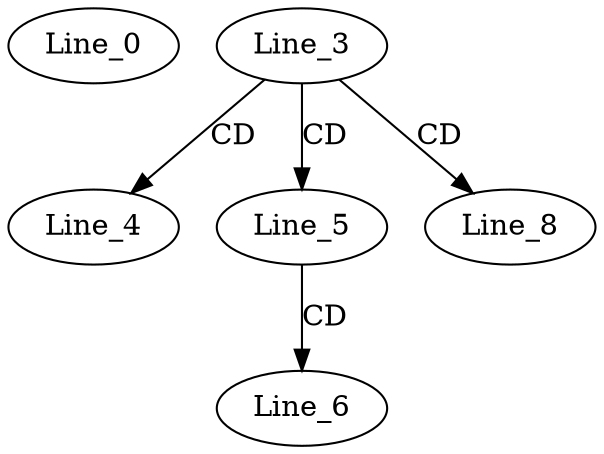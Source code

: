 digraph G {
  Line_0;
  Line_3;
  Line_4;
  Line_5;
  Line_6;
  Line_8;
  Line_3 -> Line_4 [ label="CD" ];
  Line_3 -> Line_5 [ label="CD" ];
  Line_5 -> Line_6 [ label="CD" ];
  Line_3 -> Line_8 [ label="CD" ];
}
